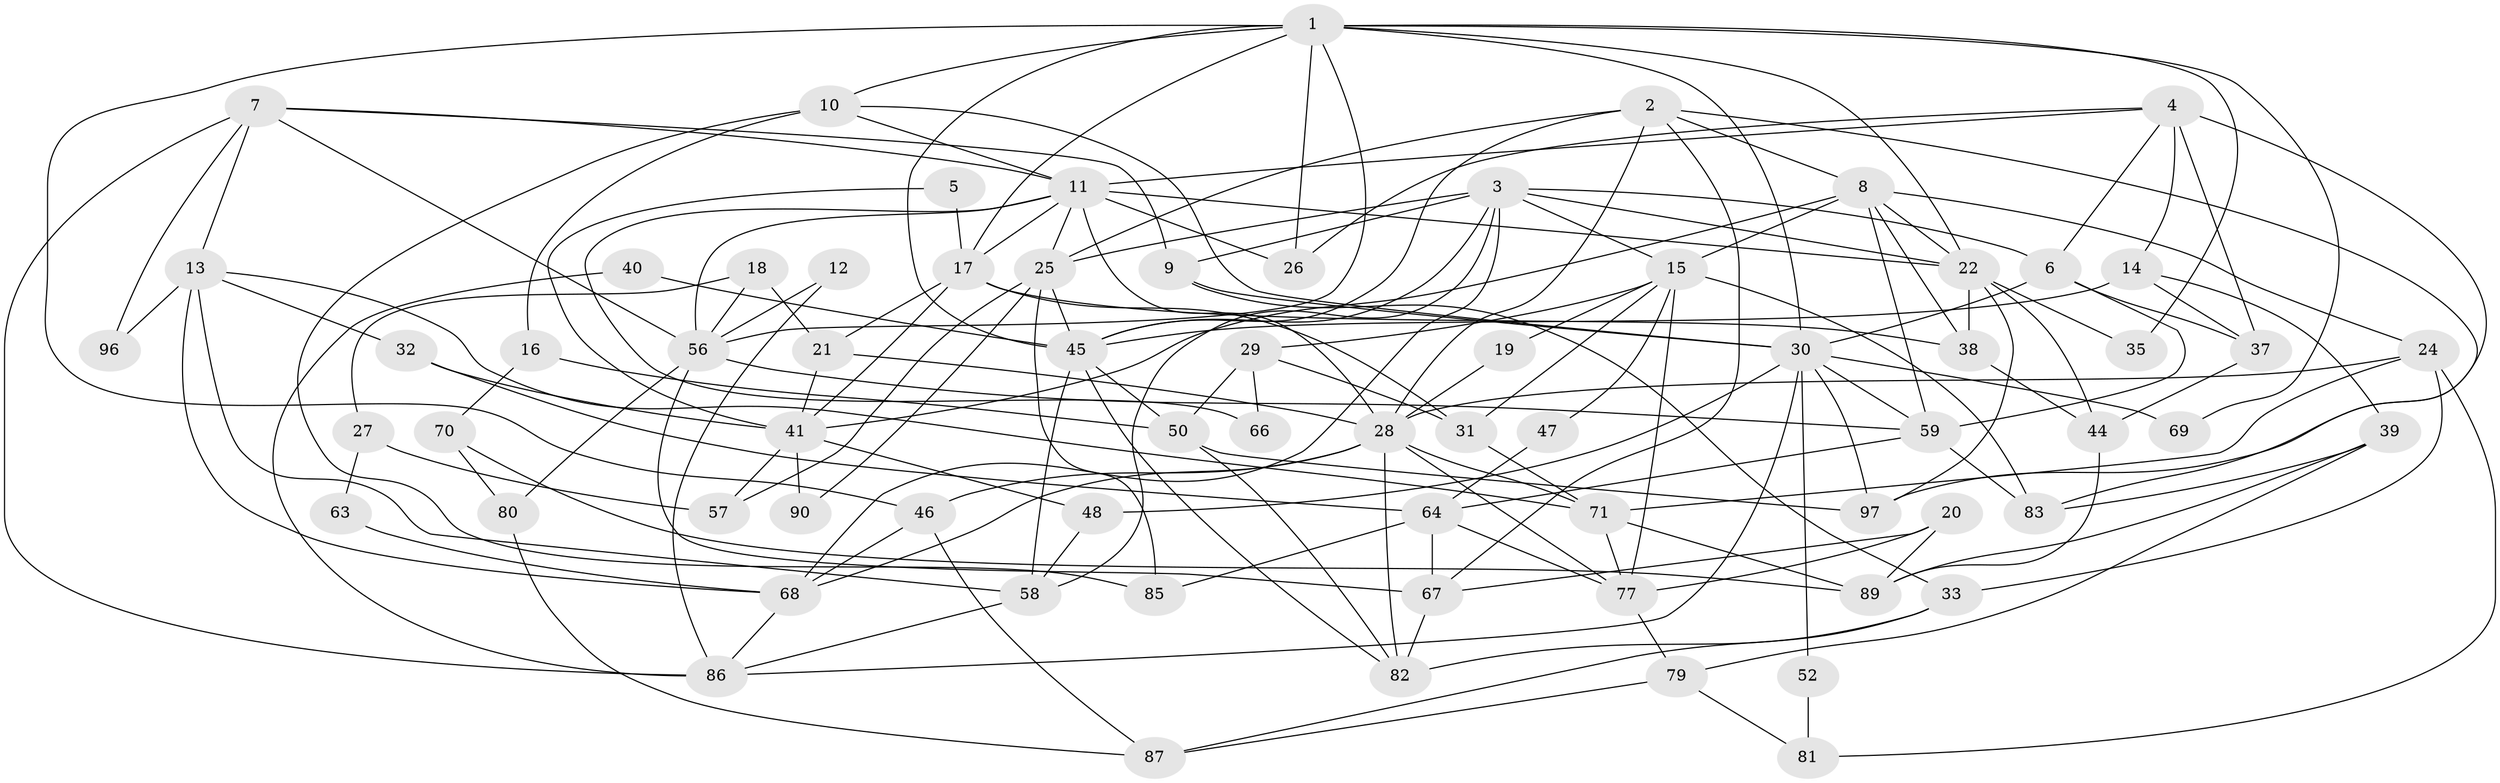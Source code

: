 // original degree distribution, {4: 0.26, 3: 0.27, 2: 0.14, 5: 0.17, 6: 0.11, 7: 0.04, 8: 0.01}
// Generated by graph-tools (version 1.1) at 2025/18/03/04/25 18:18:51]
// undirected, 70 vertices, 165 edges
graph export_dot {
graph [start="1"]
  node [color=gray90,style=filled];
  1 [super="+49"];
  2 [super="+43"];
  3 [super="+61"];
  4 [super="+54"];
  5;
  6;
  7;
  8 [super="+23"];
  9;
  10;
  11 [super="+55"];
  12;
  13 [super="+76"];
  14;
  15 [super="+42"];
  16;
  17;
  18;
  19;
  20;
  21;
  22 [super="+62+36"];
  24 [super="+84"];
  25 [super="+75+34"];
  26;
  27;
  28 [super="+60"];
  29;
  30 [super="+99+51"];
  31;
  32;
  33 [super="+73"];
  35;
  37;
  38;
  39;
  40;
  41;
  44;
  45 [super="+92+91"];
  46;
  47;
  48;
  50;
  52;
  56 [super="+65"];
  57;
  58 [super="+74"];
  59;
  63;
  64;
  66;
  67 [super="+100"];
  68;
  69;
  70;
  71;
  77 [super="+78"];
  79;
  80;
  81;
  82;
  83;
  85;
  86 [super="+94"];
  87;
  89 [super="+98"];
  90;
  96;
  97;
  1 -- 46;
  1 -- 56;
  1 -- 35;
  1 -- 69;
  1 -- 10;
  1 -- 45;
  1 -- 17;
  1 -- 22;
  1 -- 26;
  1 -- 30;
  2 -- 28;
  2 -- 67;
  2 -- 83;
  2 -- 8;
  2 -- 25;
  2 -- 45;
  3 -- 68;
  3 -- 15;
  3 -- 6;
  3 -- 9;
  3 -- 58;
  3 -- 25;
  3 -- 45;
  3 -- 22;
  4 -- 6;
  4 -- 11;
  4 -- 97;
  4 -- 26;
  4 -- 37;
  4 -- 14;
  5 -- 17;
  5 -- 41;
  6 -- 37;
  6 -- 59;
  6 -- 30;
  7 -- 11;
  7 -- 9;
  7 -- 96;
  7 -- 13;
  7 -- 86;
  7 -- 56;
  8 -- 38;
  8 -- 59;
  8 -- 15;
  8 -- 24;
  8 -- 22;
  8 -- 41;
  9 -- 30;
  9 -- 33;
  10 -- 16;
  10 -- 85;
  10 -- 30;
  10 -- 11;
  11 -- 56;
  11 -- 66;
  11 -- 25;
  11 -- 17;
  11 -- 26;
  11 -- 22;
  11 -- 28;
  12 -- 86;
  12 -- 56;
  13 -- 68;
  13 -- 58;
  13 -- 32;
  13 -- 96;
  13 -- 71;
  14 -- 37;
  14 -- 39;
  14 -- 45;
  15 -- 29;
  15 -- 31;
  15 -- 47;
  15 -- 19;
  15 -- 83;
  15 -- 77;
  16 -- 50;
  16 -- 70;
  17 -- 38;
  17 -- 31;
  17 -- 21;
  17 -- 41;
  18 -- 21;
  18 -- 56;
  18 -- 27;
  19 -- 28;
  20 -- 77;
  20 -- 89;
  20 -- 67;
  21 -- 41;
  21 -- 28;
  22 -- 97;
  22 -- 35;
  22 -- 38;
  22 -- 44;
  24 -- 71;
  24 -- 81;
  24 -- 28;
  24 -- 33;
  25 -- 85;
  25 -- 57;
  25 -- 90;
  25 -- 45;
  27 -- 57;
  27 -- 63;
  28 -- 68;
  28 -- 71;
  28 -- 46;
  28 -- 82;
  28 -- 77;
  29 -- 31;
  29 -- 50;
  29 -- 66;
  30 -- 59;
  30 -- 69;
  30 -- 97;
  30 -- 48;
  30 -- 52;
  30 -- 86;
  31 -- 71;
  32 -- 41;
  32 -- 64;
  33 -- 87;
  33 -- 82;
  37 -- 44;
  38 -- 44;
  39 -- 79;
  39 -- 83;
  39 -- 89;
  40 -- 45;
  40 -- 86;
  41 -- 48;
  41 -- 57;
  41 -- 90;
  44 -- 89;
  45 -- 82;
  45 -- 50;
  45 -- 58;
  46 -- 68;
  46 -- 87;
  47 -- 64;
  48 -- 58;
  50 -- 82;
  50 -- 97;
  52 -- 81;
  56 -- 59;
  56 -- 80;
  56 -- 67;
  58 -- 86;
  59 -- 83;
  59 -- 64;
  63 -- 68;
  64 -- 67;
  64 -- 85;
  64 -- 77;
  67 -- 82 [weight=2];
  68 -- 86;
  70 -- 80;
  70 -- 89;
  71 -- 89;
  71 -- 77;
  77 -- 79;
  79 -- 87;
  79 -- 81;
  80 -- 87;
}
